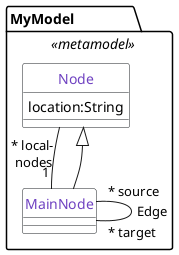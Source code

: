 @startuml
 package "MyModel                " <<metamodel>> {
    class Node {
        location:String 
    }
    class MainNode
    MainNode " * source"  -- " * target" MainNode : Edge 
    Node  " * local-\n  nodes" -- "1" MainNode 
    MainNode --|> Node  
 }
hide circles 
skinparam defaultFontName Source Code Pro

skinparam ClassStereotypeFontColor #1b1f23

skinparam class {
    BackgroundColor White
    BorderColor #1b1f23
    ArrowColor #1b1f23
    FontColor #6f42c1
}

skinparam note {
    BackgroundColor White
    BorderColor #1b1f23
    ArrowColor #1b1f23
    FontColor #d73a49
}


skinparam stereotype {
    FontColor #d73a49
}
@enduml 